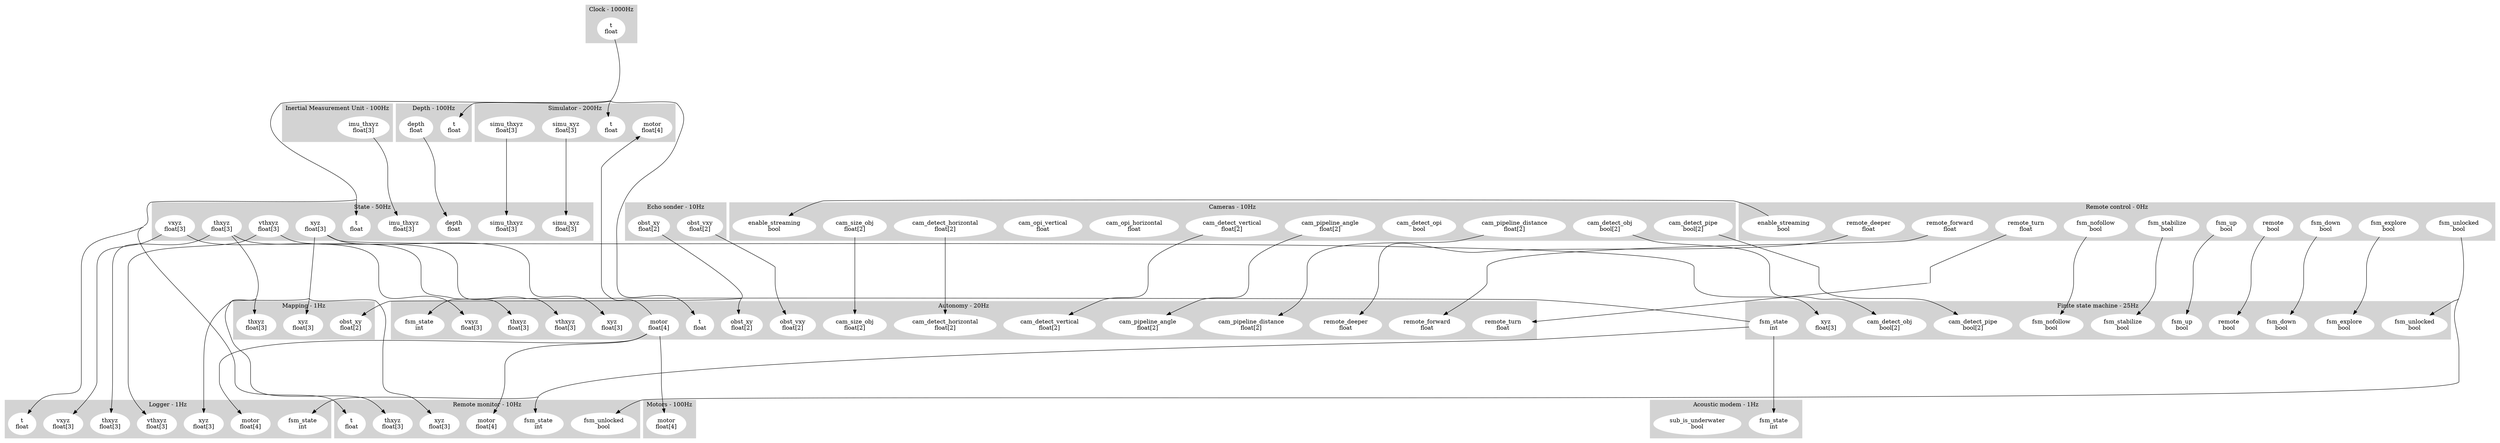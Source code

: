 digraph links {
	concentrate=true;
	subgraph cluster_1 {
		label = "Acoustic modem - 1Hz";
		style=filled;
		color=lightgrey;
		node [style=filled,color=white];
		2 [label = "fsm_state\nint"];
		3 [label = "sub_is_underwater\nbool"];
	}
	subgraph cluster_4 {
		label = "Autonomy - 20Hz";
		style=filled;
		color=lightgrey;
		node [style=filled,color=white];
		5 [label = "cam_detect_horizontal\nfloat[2]"];
		6 [label = "cam_detect_vertical\nfloat[2]"];
		7 [label = "cam_pipeline_angle\nfloat[2]"];
		8 [label = "cam_pipeline_distance\nfloat[2]"];
		9 [label = "cam_size_obj\nfloat[2]"];
		10 [label = "fsm_state\nint"];
		11 [label = "obst_vxy\nfloat[2]"];
		12 [label = "obst_xy\nfloat[2]"];
		13 [label = "remote_deeper\nfloat"];
		14 [label = "remote_forward\nfloat"];
		15 [label = "remote_turn\nfloat"];
		16 [label = "t\nfloat"];
		17 [label = "thxyz\nfloat[3]"];
		18 [label = "vthxyz\nfloat[3]"];
		19 [label = "vxyz\nfloat[3]"];
		20 [label = "xyz\nfloat[3]"];
		21 [label = "motor\nfloat[4]"];
	}
	subgraph cluster_22 {
		label = "Cameras - 10Hz";
		style=filled;
		color=lightgrey;
		node [style=filled,color=white];
		23 [label = "enable_streaming\nbool"];
		24 [label = "cam_detect_horizontal\nfloat[2]"];
		25 [label = "cam_detect_obj\nbool[2]"];
		26 [label = "cam_detect_opi\nbool"];
		27 [label = "cam_detect_pipe\nbool[2]"];
		28 [label = "cam_detect_vertical\nfloat[2]"];
		29 [label = "cam_opi_horizontal\nfloat"];
		30 [label = "cam_opi_vertical\nfloat"];
		31 [label = "cam_pipeline_angle\nfloat[2]"];
		32 [label = "cam_pipeline_distance\nfloat[2]"];
		33 [label = "cam_size_obj\nfloat[2]"];
	}
	subgraph cluster_34 {
		label = "Clock - 1000Hz";
		style=filled;
		color=lightgrey;
		node [style=filled,color=white];
		35 [label = "t\nfloat"];
	}
	subgraph cluster_36 {
		label = "Depth - 100Hz";
		style=filled;
		color=lightgrey;
		node [style=filled,color=white];
		37 [label = "t\nfloat"];
		38 [label = "depth\nfloat"];
	}
	subgraph cluster_39 {
		label = "Echo sonder - 10Hz";
		style=filled;
		color=lightgrey;
		node [style=filled,color=white];
		40 [label = "obst_vxy\nfloat[2]"];
		41 [label = "obst_xy\nfloat[2]"];
	}
	subgraph cluster_42 {
		label = "Inertial Measurement Unit - 100Hz";
		style=filled;
		color=lightgrey;
		node [style=filled,color=white];
		43 [label = "imu_thxyz\nfloat[3]"];
	}
	subgraph cluster_44 {
		label = "Logger - 1Hz";
		style=filled;
		color=lightgrey;
		node [style=filled,color=white];
		45 [label = "fsm_state\nint"];
		46 [label = "motor\nfloat[4]"];
		47 [label = "t\nfloat"];
		48 [label = "thxyz\nfloat[3]"];
		49 [label = "vthxyz\nfloat[3]"];
		50 [label = "vxyz\nfloat[3]"];
		51 [label = "xyz\nfloat[3]"];
	}
	subgraph cluster_52 {
		label = "Mapping - 1Hz";
		style=filled;
		color=lightgrey;
		node [style=filled,color=white];
		53 [label = "obst_xy\nfloat[2]"];
		54 [label = "thxyz\nfloat[3]"];
		55 [label = "xyz\nfloat[3]"];
	}
	subgraph cluster_56 {
		label = "Motors - 100Hz";
		style=filled;
		color=lightgrey;
		node [style=filled,color=white];
		57 [label = "motor\nfloat[4]"];
	}
	subgraph cluster_58 {
		label = "Remote control - 0Hz";
		style=filled;
		color=lightgrey;
		node [style=filled,color=white];
		59 [label = "enable_streaming\nbool"];
		60 [label = "fsm_down\nbool"];
		61 [label = "fsm_explore\nbool"];
		62 [label = "fsm_nofollow\nbool"];
		63 [label = "fsm_stabilize\nbool"];
		64 [label = "fsm_unlocked\nbool"];
		65 [label = "fsm_up\nbool"];
		66 [label = "remote\nbool"];
		67 [label = "remote_deeper\nfloat"];
		68 [label = "remote_forward\nfloat"];
		69 [label = "remote_turn\nfloat"];
	}
	subgraph cluster_70 {
		label = "Remote monitor - 10Hz";
		style=filled;
		color=lightgrey;
		node [style=filled,color=white];
		71 [label = "fsm_state\nint"];
		72 [label = "fsm_unlocked\nbool"];
		73 [label = "motor\nfloat[4]"];
		74 [label = "t\nfloat"];
		75 [label = "thxyz\nfloat[3]"];
		76 [label = "xyz\nfloat[3]"];
	}
	subgraph cluster_77 {
		label = "Simulator - 200Hz";
		style=filled;
		color=lightgrey;
		node [style=filled,color=white];
		78 [label = "motor\nfloat[4]"];
		79 [label = "t\nfloat"];
		80 [label = "simu_thxyz\nfloat[3]"];
		81 [label = "simu_xyz\nfloat[3]"];
	}
	subgraph cluster_82 {
		label = "State - 50Hz";
		style=filled;
		color=lightgrey;
		node [style=filled,color=white];
		83 [label = "depth\nfloat"];
		84 [label = "imu_thxyz\nfloat[3]"];
		85 [label = "simu_thxyz\nfloat[3]"];
		86 [label = "simu_xyz\nfloat[3]"];
		87 [label = "t\nfloat"];
		88 [label = "thxyz\nfloat[3]"];
		89 [label = "vthxyz\nfloat[3]"];
		90 [label = "vxyz\nfloat[3]"];
		91 [label = "xyz\nfloat[3]"];
	}
	subgraph cluster_92 {
		label = "Finite state machine - 25Hz";
		style=filled;
		color=lightgrey;
		node [style=filled,color=white];
		93 [label = "cam_detect_obj\nbool[2]"];
		94 [label = "cam_detect_pipe\nbool[2]"];
		95 [label = "fsm_down\nbool"];
		96 [label = "fsm_explore\nbool"];
		97 [label = "fsm_nofollow\nbool"];
		98 [label = "fsm_stabilize\nbool"];
		99 [label = "fsm_unlocked\nbool"];
		100 [label = "fsm_up\nbool"];
		101 [label = "remote\nbool"];
		102 [label = "xyz\nfloat[3]"];
		103 [label = "fsm_state\nint"];
	}
	24->5 [minlen=5];
	25->93 [minlen=5];
	27->94 [minlen=5];
	28->6 [minlen=5];
	31->7 [minlen=5];
	32->8 [minlen=5];
	33->9 [minlen=5];
	38->83 [minlen=5];
	59->23 [minlen=5];
	60->95 [minlen=5];
	61->96 [minlen=5];
	62->97 [minlen=5];
	63->98 [minlen=5];
	103->2 [minlen=5];
	103->10 [minlen=5];
	103->45 [minlen=5];
	103->71 [minlen=5];
	64->72 [minlen=5];
	64->99 [minlen=5];
	65->100 [minlen=5];
	43->84 [minlen=5];
	21->46 [minlen=5];
	21->57 [minlen=5];
	21->73 [minlen=5];
	21->78 [minlen=5];
	40->11 [minlen=5];
	41->12 [minlen=5];
	41->53 [minlen=5];
	66->101 [minlen=5];
	67->13 [minlen=5];
	68->14 [minlen=5];
	69->15 [minlen=5];
	80->85 [minlen=5];
	81->86 [minlen=5];
	35->16 [minlen=5];
	35->37 [minlen=5];
	35->47 [minlen=5];
	35->74 [minlen=5];
	35->79 [minlen=5];
	35->87 [minlen=5];
	88->17 [minlen=5];
	88->48 [minlen=5];
	88->54 [minlen=5];
	88->75 [minlen=5];
	89->18 [minlen=5];
	89->49 [minlen=5];
	90->19 [minlen=5];
	90->50 [minlen=5];
	91->20 [minlen=5];
	91->51 [minlen=5];
	91->55 [minlen=5];
	91->76 [minlen=5];
	91->102 [minlen=5];
}